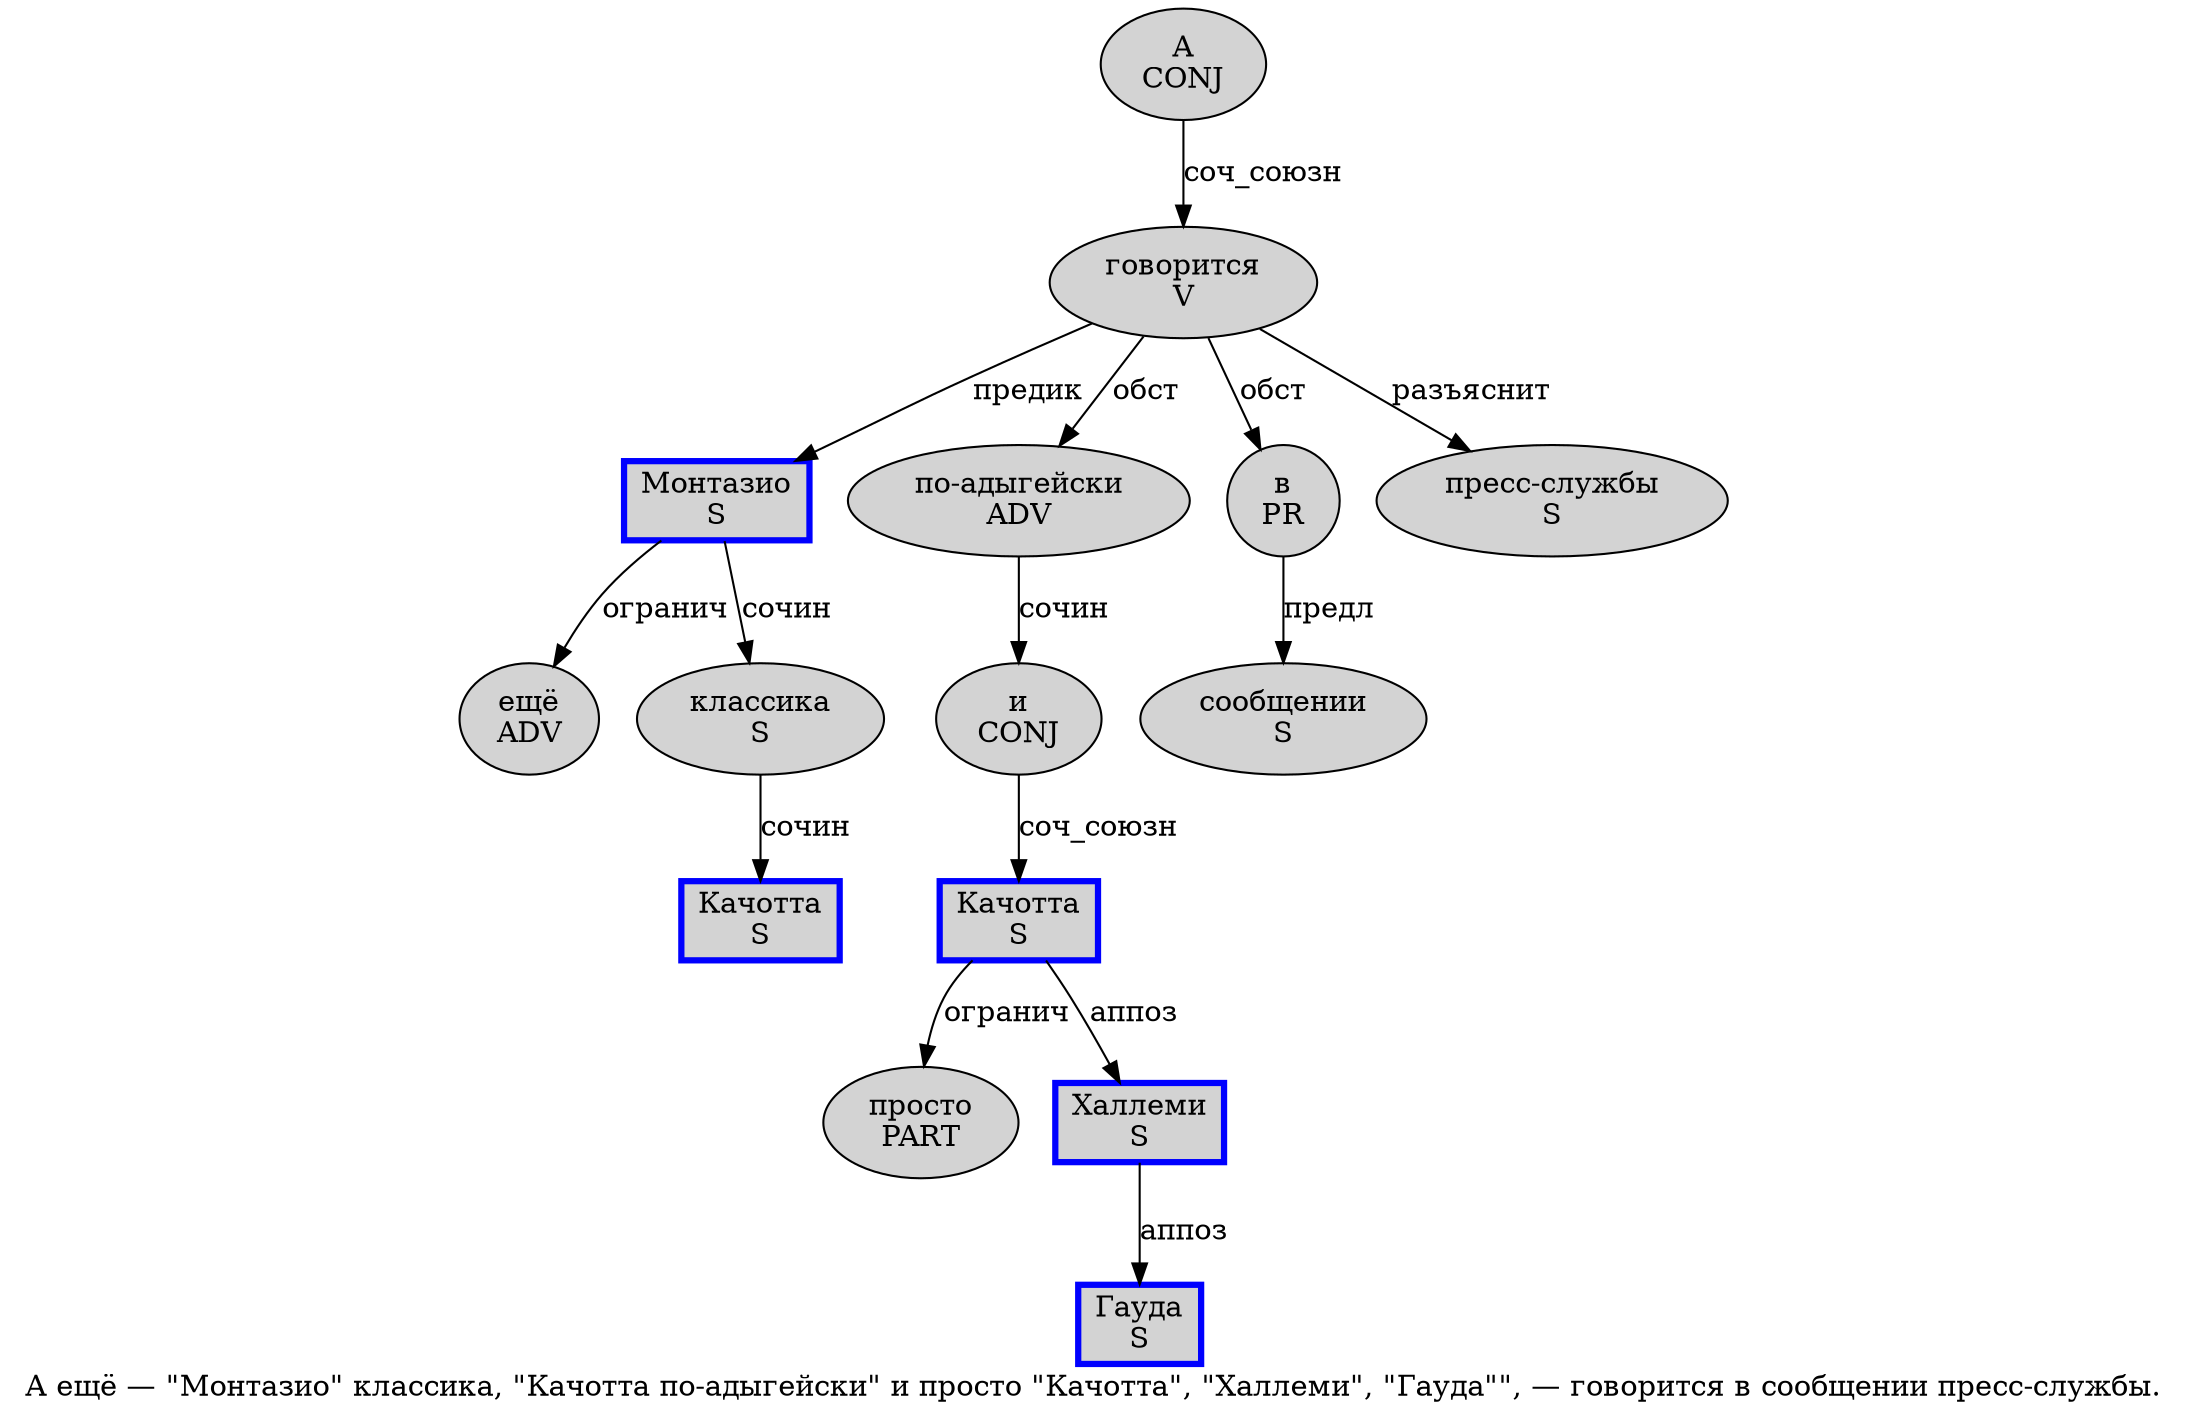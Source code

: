 digraph SENTENCE_175 {
	graph [label="А ещё — \"Монтазио\" классика, \"Качотта по-адыгейски\" и просто \"Качотта\", \"Халлеми\", \"Гауда\"\", — говорится в сообщении пресс-службы."]
	node [style=filled]
		0 [label="А
CONJ" color="" fillcolor=lightgray penwidth=1 shape=ellipse]
		1 [label="ещё
ADV" color="" fillcolor=lightgray penwidth=1 shape=ellipse]
		4 [label="Монтазио
S" color=blue fillcolor=lightgray penwidth=3 shape=box]
		6 [label="классика
S" color="" fillcolor=lightgray penwidth=1 shape=ellipse]
		9 [label="Качотта
S" color=blue fillcolor=lightgray penwidth=3 shape=box]
		10 [label="по-адыгейски
ADV" color="" fillcolor=lightgray penwidth=1 shape=ellipse]
		12 [label="и
CONJ" color="" fillcolor=lightgray penwidth=1 shape=ellipse]
		13 [label="просто
PART" color="" fillcolor=lightgray penwidth=1 shape=ellipse]
		15 [label="Качотта
S" color=blue fillcolor=lightgray penwidth=3 shape=box]
		19 [label="Халлеми
S" color=blue fillcolor=lightgray penwidth=3 shape=box]
		23 [label="Гауда
S" color=blue fillcolor=lightgray penwidth=3 shape=box]
		27 [label="говорится
V" color="" fillcolor=lightgray penwidth=1 shape=ellipse]
		28 [label="в
PR" color="" fillcolor=lightgray penwidth=1 shape=ellipse]
		29 [label="сообщении
S" color="" fillcolor=lightgray penwidth=1 shape=ellipse]
		30 [label="пресс-службы
S" color="" fillcolor=lightgray penwidth=1 shape=ellipse]
			19 -> 23 [label="аппоз"]
			4 -> 1 [label="огранич"]
			4 -> 6 [label="сочин"]
			10 -> 12 [label="сочин"]
			27 -> 4 [label="предик"]
			27 -> 10 [label="обст"]
			27 -> 28 [label="обст"]
			27 -> 30 [label="разъяснит"]
			12 -> 15 [label="соч_союзн"]
			0 -> 27 [label="соч_союзн"]
			28 -> 29 [label="предл"]
			15 -> 13 [label="огранич"]
			15 -> 19 [label="аппоз"]
			6 -> 9 [label="сочин"]
}